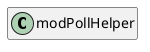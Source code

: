 @startuml
set namespaceSeparator \\
hide members
hide << alias >> circle

class modPollHelper
@enduml
